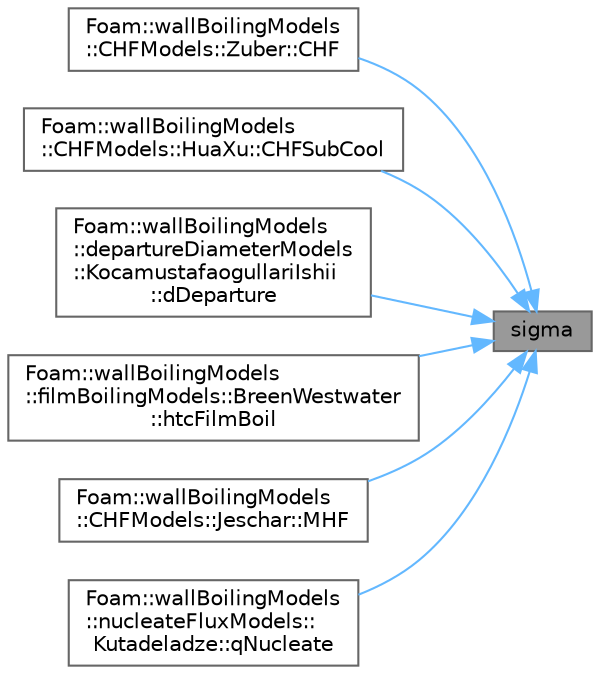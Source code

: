 digraph "sigma"
{
 // LATEX_PDF_SIZE
  bgcolor="transparent";
  edge [fontname=Helvetica,fontsize=10,labelfontname=Helvetica,labelfontsize=10];
  node [fontname=Helvetica,fontsize=10,shape=box,height=0.2,width=0.4];
  rankdir="RL";
  Node1 [id="Node000001",label="sigma",height=0.2,width=0.4,color="gray40", fillcolor="grey60", style="filled", fontcolor="black",tooltip=" "];
  Node1 -> Node2 [id="edge1_Node000001_Node000002",dir="back",color="steelblue1",style="solid",tooltip=" "];
  Node2 [id="Node000002",label="Foam::wallBoilingModels\l::CHFModels::Zuber::CHF",height=0.2,width=0.4,color="grey40", fillcolor="white", style="filled",URL="$classFoam_1_1wallBoilingModels_1_1CHFModels_1_1Zuber.html#a6255c2e4167879bf22cb989f7a6f4905",tooltip=" "];
  Node1 -> Node3 [id="edge2_Node000001_Node000003",dir="back",color="steelblue1",style="solid",tooltip=" "];
  Node3 [id="Node000003",label="Foam::wallBoilingModels\l::CHFModels::HuaXu::CHFSubCool",height=0.2,width=0.4,color="grey40", fillcolor="white", style="filled",URL="$classFoam_1_1wallBoilingModels_1_1CHFModels_1_1HuaXu.html#a25bef6baf7a27d871fc2b184173412cb",tooltip=" "];
  Node1 -> Node4 [id="edge3_Node000001_Node000004",dir="back",color="steelblue1",style="solid",tooltip=" "];
  Node4 [id="Node000004",label="Foam::wallBoilingModels\l::departureDiameterModels\l::KocamustafaogullariIshii\l::dDeparture",height=0.2,width=0.4,color="grey40", fillcolor="white", style="filled",URL="$classFoam_1_1wallBoilingModels_1_1departureDiameterModels_1_1KocamustafaogullariIshii.html#a59ab075309c61c69dd1c9de85f424fb5",tooltip=" "];
  Node1 -> Node5 [id="edge4_Node000001_Node000005",dir="back",color="steelblue1",style="solid",tooltip=" "];
  Node5 [id="Node000005",label="Foam::wallBoilingModels\l::filmBoilingModels::BreenWestwater\l::htcFilmBoil",height=0.2,width=0.4,color="grey40", fillcolor="white", style="filled",URL="$classFoam_1_1wallBoilingModels_1_1filmBoilingModels_1_1BreenWestwater.html#a5f0c1b6713fd6b6d4951217f521a9e60",tooltip=" "];
  Node1 -> Node6 [id="edge5_Node000001_Node000006",dir="back",color="steelblue1",style="solid",tooltip=" "];
  Node6 [id="Node000006",label="Foam::wallBoilingModels\l::CHFModels::Jeschar::MHF",height=0.2,width=0.4,color="grey40", fillcolor="white", style="filled",URL="$classFoam_1_1wallBoilingModels_1_1CHFModels_1_1Jeschar.html#ae6837c1803f3c0f460ff232ee8aa7b0e",tooltip=" "];
  Node1 -> Node7 [id="edge6_Node000001_Node000007",dir="back",color="steelblue1",style="solid",tooltip=" "];
  Node7 [id="Node000007",label="Foam::wallBoilingModels\l::nucleateFluxModels::\lKutadeladze::qNucleate",height=0.2,width=0.4,color="grey40", fillcolor="white", style="filled",URL="$classFoam_1_1wallBoilingModels_1_1nucleateFluxModels_1_1Kutadeladze.html#a9dd62e8ac0df4b818d517b9fd3a82d5e",tooltip=" "];
}
